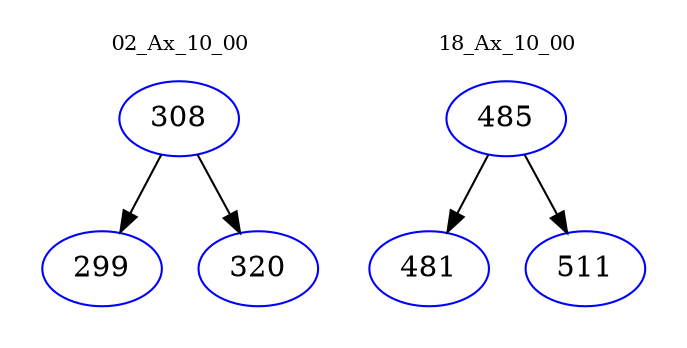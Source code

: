digraph{
subgraph cluster_0 {
color = white
label = "02_Ax_10_00";
fontsize=10;
T0_308 [label="308", color="blue"]
T0_308 -> T0_299 [color="black"]
T0_299 [label="299", color="blue"]
T0_308 -> T0_320 [color="black"]
T0_320 [label="320", color="blue"]
}
subgraph cluster_1 {
color = white
label = "18_Ax_10_00";
fontsize=10;
T1_485 [label="485", color="blue"]
T1_485 -> T1_481 [color="black"]
T1_481 [label="481", color="blue"]
T1_485 -> T1_511 [color="black"]
T1_511 [label="511", color="blue"]
}
}
